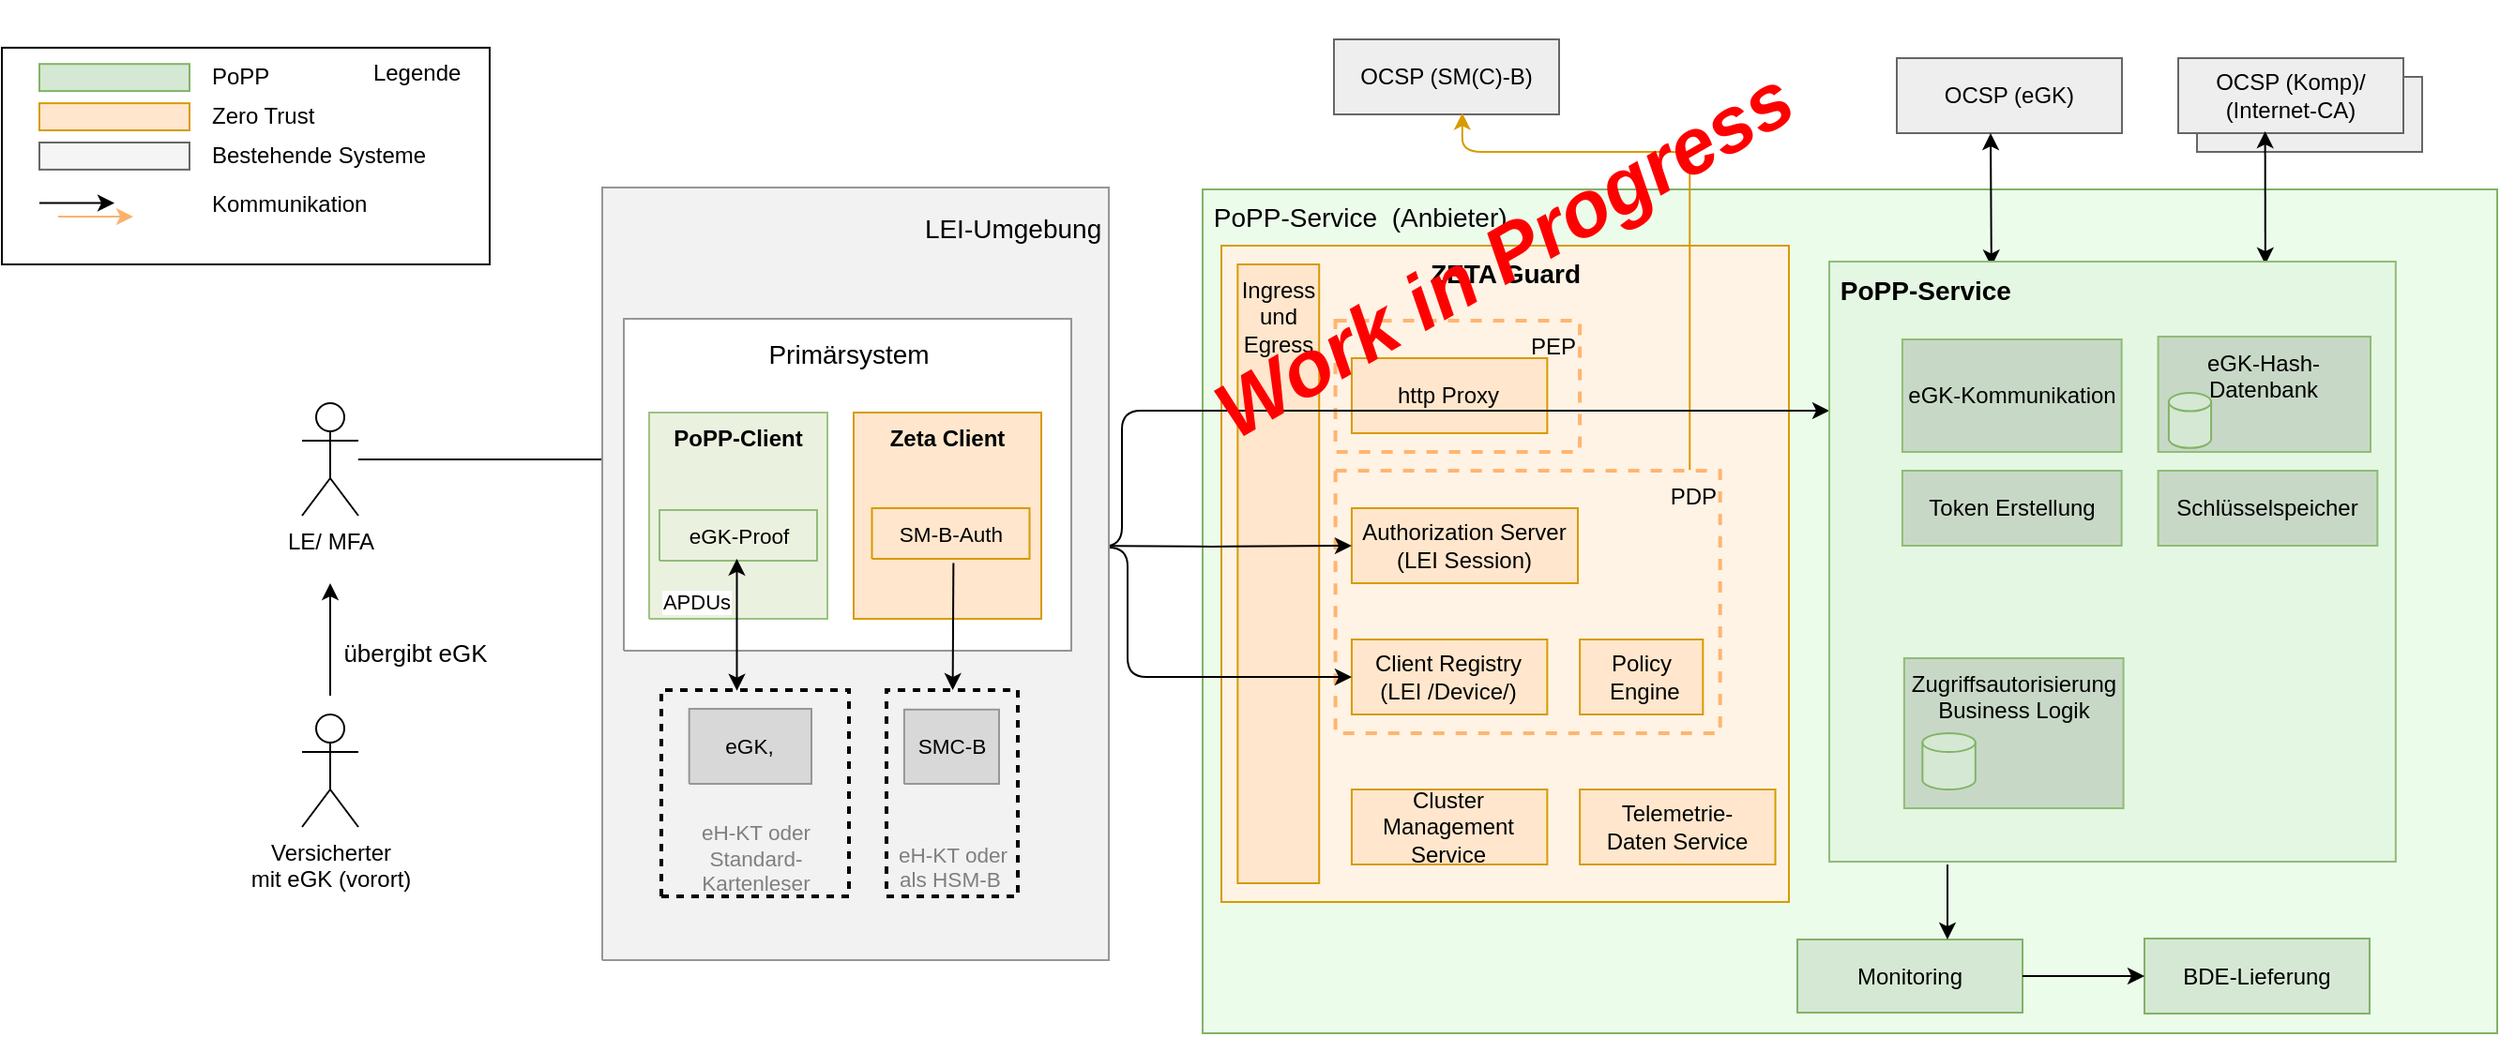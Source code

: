 <mxfile>
    <diagram id="tKPZONu1pbF4-AVGqXGf" name="Page-1">
        <mxGraphModel dx="1696" dy="607" grid="1" gridSize="10" guides="1" tooltips="1" connect="1" arrows="1" fold="1" page="1" pageScale="1" pageWidth="850" pageHeight="1100" math="0" shadow="0">
            <root>
                <mxCell id="0"/>
                <mxCell id="1" parent="0"/>
                <mxCell id="2" value="&lt;div&gt;OCSP (Komp)&lt;/div&gt;" style="rounded=0;whiteSpace=wrap;html=1;fillColor=#eeeeee;strokeColor=#666666;" parent="1" vertex="1">
                    <mxGeometry x="1000" y="60" width="120" height="40" as="geometry"/>
                </mxCell>
                <mxCell id="3" value="&lt;font style=&quot;font-size: 14px;&quot;&gt;&amp;nbsp;PoPP-Service&amp;nbsp; (Anbieter)&lt;/font&gt;" style="rounded=0;whiteSpace=wrap;html=1;fillColor=#ECFCEB;strokeColor=#82b366;align=left;verticalAlign=top;" parent="1" vertex="1">
                    <mxGeometry x="470" y="120" width="690" height="450" as="geometry"/>
                </mxCell>
                <mxCell id="9" value="&lt;div&gt;BDE-Lieferung&lt;/div&gt;" style="rounded=0;whiteSpace=wrap;html=1;fillColor=#d5e8d4;strokeColor=#82b366;" parent="1" vertex="1">
                    <mxGeometry x="972" y="519.5" width="120" height="40" as="geometry"/>
                </mxCell>
                <mxCell id="17" value="" style="group" parent="1" vertex="1" connectable="0">
                    <mxGeometry x="480" y="150" width="330" height="350" as="geometry"/>
                </mxCell>
                <mxCell id="18" value="&lt;b&gt;&lt;font style=&quot;font-size: 14px;&quot;&gt;ZETA Guard&lt;/font&gt;&lt;/b&gt;" style="rounded=0;whiteSpace=wrap;html=1;align=center;verticalAlign=top;fillColor=#fff3e5;strokeColor=#d79b00;" parent="17" vertex="1">
                    <mxGeometry width="302.5" height="350" as="geometry"/>
                </mxCell>
                <mxCell id="19" value="Ingress&lt;div&gt;und&lt;/div&gt;&lt;div&gt;Egress&lt;div&gt;&lt;/div&gt;&lt;/div&gt;" style="rounded=0;whiteSpace=wrap;html=1;fillColor=#ffe6cc;strokeColor=#d79b00;verticalAlign=top;" parent="17" vertex="1">
                    <mxGeometry x="8.684" y="10" width="43.421" height="330" as="geometry"/>
                </mxCell>
                <mxCell id="20" value="PDP" style="rounded=0;whiteSpace=wrap;html=1;fillColor=none;verticalAlign=top;strokeColor=#FFB570;dashed=1;strokeWidth=2;align=right;" parent="17" vertex="1">
                    <mxGeometry x="60.793" y="120" width="205.04" height="140" as="geometry"/>
                </mxCell>
                <mxCell id="21" value="Authorization Server&lt;div&gt;(LEI Session)&lt;/div&gt;" style="rounded=0;whiteSpace=wrap;html=1;fillColor=#ffe6cc;strokeColor=#d79b00;" parent="17" vertex="1">
                    <mxGeometry x="69.47" y="140" width="120.53" height="40" as="geometry"/>
                </mxCell>
                <mxCell id="22" value="Policy&lt;br&gt;&amp;nbsp;Engine" style="rounded=0;whiteSpace=wrap;html=1;fillColor=#ffe6cc;strokeColor=#d79b00;" parent="17" vertex="1">
                    <mxGeometry x="191.052" y="210" width="65.615" height="40" as="geometry"/>
                </mxCell>
                <mxCell id="23" value="Client Registry&lt;div&gt;(LEI /Device/)&lt;/div&gt;" style="rounded=0;whiteSpace=wrap;html=1;fillColor=#ffe6cc;strokeColor=#d79b00;" parent="17" vertex="1">
                    <mxGeometry x="69.474" y="210" width="104.211" height="40" as="geometry"/>
                </mxCell>
                <mxCell id="24" value="Telemetrie-Daten&amp;nbsp;&lt;span style=&quot;background-color: initial;&quot;&gt;Service&lt;/span&gt;" style="rounded=0;whiteSpace=wrap;html=1;fillColor=#ffe6cc;strokeColor=#d79b00;" parent="17" vertex="1">
                    <mxGeometry x="191.053" y="290" width="104.211" height="40" as="geometry"/>
                </mxCell>
                <mxCell id="25" value="Cluster Management&lt;div&gt;Service&lt;/div&gt;" style="rounded=0;whiteSpace=wrap;html=1;fillColor=#ffe6cc;strokeColor=#d79b00;" parent="17" vertex="1">
                    <mxGeometry x="69.474" y="290" width="104.211" height="40" as="geometry"/>
                </mxCell>
                <mxCell id="26" value="PEP" style="rounded=0;whiteSpace=wrap;html=1;fillColor=none;verticalAlign=top;strokeColor=#FFB570;dashed=1;strokeWidth=2;align=right;" parent="17" vertex="1">
                    <mxGeometry x="60.789" y="40" width="130.263" height="70" as="geometry"/>
                </mxCell>
                <mxCell id="27" value="http Proxy" style="rounded=0;whiteSpace=wrap;html=1;fillColor=#ffe6cc;strokeColor=#d79b00;" parent="17" vertex="1">
                    <mxGeometry x="69.474" y="60" width="104.211" height="40" as="geometry"/>
                </mxCell>
                <mxCell id="28" value="&lt;div&gt;Monitoring&lt;/div&gt;" style="rounded=0;whiteSpace=wrap;html=1;fillColor=#d5e8d4;strokeColor=#82b366;" parent="1" vertex="1">
                    <mxGeometry x="787" y="520" width="120" height="39" as="geometry"/>
                </mxCell>
                <mxCell id="54" value="" style="endArrow=classic;html=1;rounded=1;fontFamily=Helvetica;fontSize=14;exitX=1.005;exitY=0.73;exitDx=0;exitDy=0;exitPerimeter=0;edgeStyle=orthogonalEdgeStyle;" parent="1" source="31" target="23" edge="1">
                    <mxGeometry width="50" height="50" relative="1" as="geometry">
                        <mxPoint x="710" y="70" as="sourcePoint"/>
                        <mxPoint x="760" y="20" as="targetPoint"/>
                        <Array as="points">
                            <mxPoint x="400" y="318"/>
                            <mxPoint x="400" y="311"/>
                            <mxPoint x="430" y="311"/>
                            <mxPoint x="430" y="380"/>
                        </Array>
                    </mxGeometry>
                </mxCell>
                <mxCell id="56" value="" style="endArrow=classic;html=1;rounded=1;fontFamily=Helvetica;fontSize=14;edgeStyle=orthogonalEdgeStyle;entryX=0;entryY=0.5;entryDx=0;entryDy=0;" parent="1" target="21" edge="1">
                    <mxGeometry width="50" height="50" relative="1" as="geometry">
                        <mxPoint x="400" y="310" as="sourcePoint"/>
                        <mxPoint x="675.789" y="85.5" as="targetPoint"/>
                    </mxGeometry>
                </mxCell>
                <mxCell id="58" value="" style="edgeStyle=orthogonalEdgeStyle;rounded=0;orthogonalLoop=1;jettySize=auto;html=1;entryX=0;entryY=0.5;entryDx=0;entryDy=0;exitX=1;exitY=0.5;exitDx=0;exitDy=0;fontSize=14;" parent="1" edge="1">
                    <mxGeometry x="-0.077" y="9" relative="1" as="geometry">
                        <mxPoint x="907" y="539.5" as="sourcePoint"/>
                        <mxPoint x="972" y="539.5" as="targetPoint"/>
                        <Array as="points"/>
                        <mxPoint y="-1" as="offset"/>
                    </mxGeometry>
                </mxCell>
                <mxCell id="61" value="&lt;div&gt;OCSP (eGK)&lt;/div&gt;" style="rounded=0;whiteSpace=wrap;html=1;fillColor=#eeeeee;strokeColor=#666666;" parent="1" vertex="1">
                    <mxGeometry x="840" y="50" width="120" height="40" as="geometry"/>
                </mxCell>
                <mxCell id="70" value="" style="endArrow=classic;html=1;rounded=1;fontFamily=Helvetica;fontSize=14;entryX=0.414;entryY=0.994;entryDx=0;entryDy=0;entryPerimeter=0;exitX=0.759;exitY=0.003;exitDx=0;exitDy=0;exitPerimeter=0;startArrow=classic;startFill=1;" parent="1" edge="1">
                    <mxGeometry width="50" height="50" relative="1" as="geometry">
                        <mxPoint x="890.43" y="161.2" as="sourcePoint"/>
                        <mxPoint x="890" y="90.0" as="targetPoint"/>
                    </mxGeometry>
                </mxCell>
                <mxCell id="73" value="" style="group" parent="1" vertex="1" connectable="0">
                    <mxGeometry x="-170" y="30" width="260" height="130" as="geometry"/>
                </mxCell>
                <mxCell id="74" value="&amp;nbsp;Legende&amp;nbsp; &amp;nbsp;&amp;nbsp;" style="rounded=0;whiteSpace=wrap;html=1;align=right;verticalAlign=top;" parent="73" vertex="1">
                    <mxGeometry y="14.444" width="260" height="115.556" as="geometry"/>
                </mxCell>
                <mxCell id="75" value="" style="rounded=0;whiteSpace=wrap;html=1;fillColor=#d5e8d4;strokeColor=#82b366;" parent="73" vertex="1">
                    <mxGeometry x="20" y="23.111" width="80" height="14.444" as="geometry"/>
                </mxCell>
                <mxCell id="76" value="PoPP" style="text;html=1;align=left;verticalAlign=middle;whiteSpace=wrap;rounded=0;" parent="73" vertex="1">
                    <mxGeometry x="110" y="23.111" width="130" height="14.444" as="geometry"/>
                </mxCell>
                <mxCell id="77" value="" style="rounded=0;whiteSpace=wrap;html=1;fillColor=#f5f5f5;strokeColor=#666666;fontColor=#333333;" parent="73" vertex="1">
                    <mxGeometry x="20" y="65" width="80" height="14.444" as="geometry"/>
                </mxCell>
                <mxCell id="78" value="Bestehende Systeme" style="text;html=1;align=left;verticalAlign=middle;whiteSpace=wrap;rounded=0;" parent="73" vertex="1">
                    <mxGeometry x="110" y="65" width="130" height="14.444" as="geometry"/>
                </mxCell>
                <mxCell id="79" style="edgeStyle=orthogonalEdgeStyle;rounded=1;orthogonalLoop=1;jettySize=auto;html=1;curved=0;" parent="73" edge="1">
                    <mxGeometry relative="1" as="geometry">
                        <mxPoint x="20" y="97.291" as="sourcePoint"/>
                        <mxPoint x="60" y="97.291" as="targetPoint"/>
                        <Array as="points">
                            <mxPoint x="40" y="97.5"/>
                            <mxPoint x="40" y="97.5"/>
                        </Array>
                    </mxGeometry>
                </mxCell>
                <mxCell id="80" value="Kommunikation" style="text;html=1;align=left;verticalAlign=middle;whiteSpace=wrap;rounded=0;" parent="73" vertex="1">
                    <mxGeometry x="110" y="90.278" width="120" height="14.444" as="geometry"/>
                </mxCell>
                <mxCell id="83" value="" style="rounded=0;whiteSpace=wrap;html=1;fillColor=#ffe6cc;strokeColor=#d79b00;" parent="73" vertex="1">
                    <mxGeometry x="20" y="44.056" width="80" height="14.444" as="geometry"/>
                </mxCell>
                <mxCell id="84" value="Zero Trust" style="text;html=1;align=left;verticalAlign=middle;whiteSpace=wrap;rounded=0;" parent="73" vertex="1">
                    <mxGeometry x="110" y="44.056" width="130" height="14.444" as="geometry"/>
                </mxCell>
                <mxCell id="sL5bx-2vfq6t79VZnhpz-120" style="edgeStyle=orthogonalEdgeStyle;rounded=1;orthogonalLoop=1;jettySize=auto;html=1;curved=0;strokeColor=light-dark(#FBB26E,#EDEDED);" parent="73" edge="1">
                    <mxGeometry relative="1" as="geometry">
                        <mxPoint x="30" y="104.513" as="sourcePoint"/>
                        <mxPoint x="70" y="104.513" as="targetPoint"/>
                        <Array as="points">
                            <mxPoint x="50" y="104.722"/>
                            <mxPoint x="50" y="104.722"/>
                        </Array>
                    </mxGeometry>
                </mxCell>
                <mxCell id="85" value="" style="endArrow=classic;html=1;rounded=1;fontFamily=Helvetica;fontSize=14;entryX=0.5;entryY=0;entryDx=0;entryDy=0;exitX=0.15;exitY=1;exitDx=0;exitDy=0;exitPerimeter=0;" parent="1" edge="1">
                    <mxGeometry width="50" height="50" relative="1" as="geometry">
                        <mxPoint x="867" y="480" as="sourcePoint"/>
                        <mxPoint x="867" y="520" as="targetPoint"/>
                    </mxGeometry>
                </mxCell>
                <mxCell id="87" value="LE/ MFA" style="shape=umlActor;verticalLabelPosition=bottom;verticalAlign=top;html=1;outlineConnect=0;" parent="1" vertex="1">
                    <mxGeometry x="-10" y="234" width="30" height="60" as="geometry"/>
                </mxCell>
                <mxCell id="88" style="edgeStyle=orthogonalEdgeStyle;rounded=0;orthogonalLoop=1;jettySize=auto;html=1;" parent="1" source="87" target="31" edge="1">
                    <mxGeometry relative="1" as="geometry">
                        <mxPoint x="80" y="280" as="targetPoint"/>
                        <Array as="points">
                            <mxPoint x="120" y="264"/>
                            <mxPoint x="120" y="264"/>
                        </Array>
                    </mxGeometry>
                </mxCell>
                <mxCell id="93" value="" style="edgeStyle=orthogonalEdgeStyle;rounded=0;orthogonalLoop=1;jettySize=auto;html=1;" parent="1" edge="1">
                    <mxGeometry relative="1" as="geometry">
                        <mxPoint x="5" y="390" as="sourcePoint"/>
                        <mxPoint x="5" y="330" as="targetPoint"/>
                    </mxGeometry>
                </mxCell>
                <mxCell id="94" value="&lt;font style=&quot;font-size: 13px;&quot;&gt;übergibt eGK&lt;/font&gt;" style="edgeLabel;html=1;align=center;verticalAlign=middle;resizable=0;points=[];" parent="93" vertex="1" connectable="0">
                    <mxGeometry x="-0.033" relative="1" as="geometry">
                        <mxPoint x="45" y="6" as="offset"/>
                    </mxGeometry>
                </mxCell>
                <mxCell id="95" value="Versicherter&lt;br&gt;mit eGK (vorort)" style="shape=umlActor;verticalLabelPosition=bottom;verticalAlign=top;html=1;outlineConnect=0;" parent="1" vertex="1">
                    <mxGeometry x="-10" y="400" width="30" height="60" as="geometry"/>
                </mxCell>
                <mxCell id="96" value="&lt;div&gt;OCSP (SM(C)-B)&lt;/div&gt;" style="rounded=0;whiteSpace=wrap;html=1;fillColor=#eeeeee;strokeColor=#666666;" parent="1" vertex="1">
                    <mxGeometry x="540" y="40" width="120" height="40" as="geometry"/>
                </mxCell>
                <mxCell id="97" style="rounded=1;orthogonalLoop=1;jettySize=auto;html=1;entryX=0.57;entryY=0.98;entryDx=0;entryDy=0;entryPerimeter=0;edgeStyle=elbowEdgeStyle;elbow=vertical;exitX=0.921;exitY=-0.003;exitDx=0;exitDy=0;exitPerimeter=0;fillColor=#ffe6cc;strokeColor=#d79b00;curved=0;" parent="1" source="20" target="96" edge="1">
                    <mxGeometry relative="1" as="geometry">
                        <Array as="points">
                            <mxPoint x="720" y="100"/>
                        </Array>
                    </mxGeometry>
                </mxCell>
                <mxCell id="98" value="&lt;div&gt;OCSP (Komp)/ (Internet-CA)&lt;/div&gt;" style="rounded=0;whiteSpace=wrap;html=1;fillColor=#eeeeee;strokeColor=#666666;" parent="1" vertex="1">
                    <mxGeometry x="990" y="50" width="120" height="40" as="geometry"/>
                </mxCell>
                <mxCell id="104" value="" style="endArrow=classic;html=1;rounded=1;fontFamily=Helvetica;fontSize=14;entryX=0.414;entryY=0.994;entryDx=0;entryDy=0;entryPerimeter=0;exitX=0.759;exitY=0.003;exitDx=0;exitDy=0;exitPerimeter=0;startArrow=classic;startFill=1;" parent="1" edge="1">
                    <mxGeometry width="50" height="50" relative="1" as="geometry">
                        <mxPoint x="1036.42" y="160.0" as="sourcePoint"/>
                        <mxPoint x="1036.31" y="89.04" as="targetPoint"/>
                    </mxGeometry>
                </mxCell>
                <mxCell id="105" value="" style="endArrow=classic;html=1;rounded=1;fontFamily=Helvetica;fontSize=14;edgeStyle=orthogonalEdgeStyle;exitX=1.001;exitY=0.726;exitDx=0;exitDy=0;exitPerimeter=0;" parent="1" target="108" edge="1">
                    <mxGeometry width="50" height="50" relative="1" as="geometry">
                        <mxPoint x="397.239" y="310.378" as="sourcePoint"/>
                        <mxPoint x="1130" y="238" as="targetPoint"/>
                        <Array as="points">
                            <mxPoint x="427" y="310"/>
                            <mxPoint x="427" y="238"/>
                        </Array>
                    </mxGeometry>
                </mxCell>
                <mxCell id="107" value="" style="group" parent="1" vertex="1" connectable="0">
                    <mxGeometry x="804" y="158.5" width="336" height="341.5" as="geometry"/>
                </mxCell>
                <mxCell id="108" value="&lt;font style=&quot;font-size: 14px;&quot;&gt;&amp;nbsp;&lt;b&gt;PoPP-Service&amp;nbsp;&lt;/b&gt;&lt;/font&gt;" style="rounded=0;whiteSpace=wrap;html=1;strokeColor=#90bc78;fillColor=#E4F7E2;align=left;verticalAlign=top;" parent="107" vertex="1">
                    <mxGeometry width="301.913" height="320" as="geometry"/>
                </mxCell>
                <mxCell id="109" value="eGK-Kommunikation" style="rounded=0;whiteSpace=wrap;html=1;strokeColor=#90bc78;fillColor=#C7D9C6;" parent="107" vertex="1">
                    <mxGeometry x="38.957" y="41.5" width="116.87" height="60" as="geometry"/>
                </mxCell>
                <mxCell id="110" value="" style="group" parent="107" vertex="1" connectable="0">
                    <mxGeometry x="39.93" y="211.5" width="116.87" height="80" as="geometry"/>
                </mxCell>
                <mxCell id="111" value="Zugriffsautorisierung&lt;br&gt;Business Logik" style="rounded=0;whiteSpace=wrap;html=1;strokeColor=#90bc78;fillColor=#c7d9c6;verticalAlign=top;" parent="110" vertex="1">
                    <mxGeometry width="116.87" height="80" as="geometry"/>
                </mxCell>
                <mxCell id="112" value="" style="strokeWidth=1;html=1;shape=mxgraph.flowchart.database;whiteSpace=wrap;fillColor=#d5e8d4;strokeColor=#82b366;" parent="110" vertex="1">
                    <mxGeometry x="9.739" y="40" width="28.243" height="30" as="geometry"/>
                </mxCell>
                <mxCell id="113" value="" style="group" parent="107" vertex="1" connectable="0">
                    <mxGeometry x="175.304" y="40" width="113.188" height="61.5" as="geometry"/>
                </mxCell>
                <mxCell id="114" value="eGK-Hash- Datenbank" style="rounded=0;whiteSpace=wrap;html=1;strokeColor=#90bc78;fillColor=#c7d9c6;verticalAlign=top;" parent="113" vertex="1">
                    <mxGeometry width="113.188" height="61.5" as="geometry"/>
                </mxCell>
                <mxCell id="115" value="" style="strokeWidth=1;html=1;shape=mxgraph.flowchart.database;whiteSpace=wrap;fillColor=#d5e8d4;strokeColor=#82b366;" parent="113" vertex="1">
                    <mxGeometry x="5.658" y="30" width="22.585" height="29.43" as="geometry"/>
                </mxCell>
                <mxCell id="116" value="Token Erstellung" style="rounded=0;whiteSpace=wrap;html=1;strokeColor=#90bc78;fillColor=#c7d9c6;" parent="107" vertex="1">
                    <mxGeometry x="38.957" y="111.5" width="116.87" height="40" as="geometry"/>
                </mxCell>
                <mxCell id="118" value="Schlüsselspeicher" style="rounded=0;whiteSpace=wrap;html=1;strokeColor=#90bc78;fillColor=#c7d9c6;" parent="107" vertex="1">
                    <mxGeometry x="175.304" y="111.5" width="116.87" height="40" as="geometry"/>
                </mxCell>
                <mxCell id="29" value="" style="group;fillColor=#ebf1df;" parent="1" vertex="1" connectable="0">
                    <mxGeometry x="150" y="119" width="270" height="412" as="geometry"/>
                </mxCell>
                <UserObject label="&lt;div style=&quot;&quot;&gt;&lt;p style=&quot;text-align: right; margin: 0px; text-indent: 0px; vertical-align: top; direction: ltr;&quot;&gt;&lt;font style=&quot;color: rgb(0, 0, 0); direction: ltr; letter-spacing: 0px; line-height: 120%; opacity: 1;&quot;&gt;&lt;font style=&quot;font-size: 14px;&quot;&gt;&lt;br&gt;LEI-Umgebung&amp;nbsp;&lt;/font&gt;&lt;br&gt;&lt;/font&gt;&lt;/p&gt;&lt;/div&gt;" tags="Hintergrund" id="30">
                    <mxCell style="verticalAlign=top;align=right;overflow=width;vsdxID=324;fillColor=#f2f2f2;gradientColor=none;shape=stencil(nZBLDoAgDERP0z3SIyjew0SURgSD+Lu9kMZoXLhwN9O+tukAlrNpJg1SzDH4QW/URgNYgZTkjA4UkwJUgGXng+6DX1zLfmoymdXo17xh5zmRJ6Q42BWCfc2oJfdAr+Yv+AP9Cb7OJ3H/2JG1HNGz/84klThPVCc=);strokeWidth=1;spacingTop=-1;spacingBottom=-1;spacingLeft=-1;spacingRight=-1;points=[[0.5,0,0],[1,0.5,0],[0.5,0.5,0],[0.5,0.5,0]];labelBackgroundColor=none;rounded=0;html=1;whiteSpace=wrap;strokeColor=#979595;" parent="29" vertex="1">
                        <mxGeometry width="270" height="412" as="geometry"/>
                    </mxCell>
                </UserObject>
                <UserObject label="&lt;div style=&quot;font-size: 9px;&quot;&gt;&lt;font style=&quot;font-size: 9px; font-family: Arial; color: rgb(0, 0, 0); direction: ltr; letter-spacing: 0px; line-height: 120%; opacity: 1;&quot;&gt;&lt;br&gt;&lt;/font&gt;&lt;/div&gt;&lt;div style=&quot;font-size: 14px;&quot;&gt;&lt;font style=&quot;font-size: 14px; font-family: Arial; color: rgb(0, 0, 0); direction: ltr; letter-spacing: 0px; line-height: 120%; opacity: 1;&quot;&gt;Primärsystem     &lt;br&gt;&lt;/font&gt;&lt;/div&gt;" tags="Hintergrund" id="31">
                    <mxCell style="verticalAlign=top;align=center;overflow=width;vsdxID=168;fillColor=#ffffff;gradientColor=none;shape=stencil(nZBLDoAgDERP0z3SIyjew0SURgSD+Lu9kMZoXLhwN9O+tukAlrNpJg1SzDH4QW/URgNYgZTkjA4UkwJUgGXng+6DX1zLfmoymdXo17xh5zmRJ6Q42BWCfc2oJfdAr+Yv+AP9Cb7OJ3H/2JG1HNGz/84klThPVCc=);strokeWidth=1;spacingTop=-1;spacingBottom=-1;spacingLeft=-1;spacingRight=-1;points=[[0.5,0,0],[1,0.5,0],[0.5,0.5,0],[0.5,0.5,0]];labelBackgroundColor=none;rounded=0;html=1;whiteSpace=wrap;strokeColor=#979595;" parent="29" vertex="1">
                        <mxGeometry x="11.5" y="70" width="238.5" height="177" as="geometry"/>
                    </mxCell>
                </UserObject>
                <UserObject label="&lt;div style=&quot;font-size: 6px;&quot;&gt;&lt;span style=&quot;letter-spacing: 0px; background-color: initial;&quot;&gt;&lt;b&gt;&lt;br&gt;&lt;/b&gt;&lt;/span&gt;&lt;/div&gt;&lt;div style=&quot;&quot;&gt;&lt;span style=&quot;letter-spacing: 0px; background-color: initial;&quot;&gt;&lt;b&gt;PoPP-Client&lt;/b&gt;&lt;/span&gt;&lt;br&gt;&lt;/div&gt;" tags="Hintergrund" id="32">
                    <mxCell style="verticalAlign=top;align=center;overflow=width;vsdxID=327;fillColor=#ebf1df;gradientColor=none;shape=stencil(nZBLDoAgDERP0z3SIyjew0SURgSD+Lu9kMZoXLhwN9O+tukAlrNpJg1SzDH4QW/URgNYgZTkjA4UkwJUgGXng+6DX1zLfmoymdXo17xh5zmRJ6Q42BWCfc2oJfdAr+Yv+AP9Cb7OJ3H/2JG1HNGz/84klThPVCc=);strokeWidth=1;spacingTop=-1;spacingBottom=-1;spacingLeft=-1;spacingRight=-1;points=[[0.5,0,0],[1,0.5,0],[0.5,0.5,0],[0.5,0.5,0]];labelBackgroundColor=none;rounded=0;html=1;whiteSpace=wrap;strokeColor=#9dc282;" parent="29" vertex="1">
                        <mxGeometry x="25" y="120" width="95" height="110" as="geometry"/>
                    </mxCell>
                </UserObject>
                <UserObject label="&lt;div style=&quot;font-size: 1px&quot;&gt;&lt;font style=&quot;font-size:11.29px;font-family:Arial;color:#000000;direction:ltr;letter-spacing:0px;line-height:120%;opacity:1&quot;&gt;eGK-Proof&lt;br&gt;&lt;/font&gt;&lt;/div&gt;" tags="Hintergrund" id="33">
                    <mxCell style="verticalAlign=middle;align=center;overflow=width;vsdxID=326;fillColor=#ebf1df;gradientColor=none;shape=stencil(nZBLDoAgDERP0z3SIyjew0SURgSD+Lu9kMZoXLhwN9O+tukAlrNpJg1SzDH4QW/URgNYgZTkjA4UkwJUgGXng+6DX1zLfmoymdXo17xh5zmRJ6Q42BWCfc2oJfdAr+Yv+AP9Cb7OJ3H/2JG1HNGz/84klThPVCc=);strokeWidth=1;spacingTop=-1;spacingBottom=-1;spacingLeft=-1;spacingRight=-1;points=[[0.5,0,0],[1,0.5,0],[0.5,0.5,0],[0.5,0.5,0]];labelBackgroundColor=none;rounded=0;html=1;whiteSpace=wrap;strokeColor=#90bc78;" parent="29" vertex="1">
                        <mxGeometry x="30.5" y="172" width="84" height="27" as="geometry"/>
                    </mxCell>
                </UserObject>
                <mxCell id="34" parent="29" vertex="1">
                    <mxGeometry x="187.5" y="224" as="geometry"/>
                </mxCell>
                <UserObject label="" tags="Hintergrund" id="35">
                    <mxCell style="vsdxID=351;fillColor=none;gradientColor=none;points=[];labelBackgroundColor=none;rounded=0;strokeColor=none;html=1;whiteSpace=wrap;" parent="29" vertex="1">
                        <mxGeometry x="31.5" y="268" width="110" height="110" as="geometry"/>
                    </mxCell>
                </UserObject>
                <mxCell id="36" value="&lt;div style=&quot;font-size: 1px&quot;&gt;&lt;font style=&quot;font-size:11.29px;font-family:Arial;color:#7f7f7f;direction:ltr;letter-spacing:0px;line-height:120%;opacity:1&quot;&gt;eH-KT oder Standard-Kartenleser&lt;/font&gt;&lt;/div&gt;" style="verticalAlign=bottom;align=center;overflow=width;vsdxID=329;fillColor=#f2f2f2;gradientColor=none;shape=stencil(nZBLDoAgDERP0z3SIyjew0SURgSD+Lu9kMZoXLhwN9O+tukAlrNpJg1SzDH4QW/URgNYgZTkjA4UkwJUgGXng+6DX1zLfmoymdXo17xh5zmRJ6Q42BWCfc2oJfdAr+Yv+AP9Cb7OJ3H/2JG1HNGz/84klThPVCc=);dashed=1;dashPattern=2.00 2.00;strokeWidth=2;spacingTop=-1;spacingBottom=-1;spacingLeft=-1;spacingRight=-1;points=[[0.5,0,0],[1,0.5,0],[0.5,0.5,0],[0.5,0.5,0]];labelBackgroundColor=none;rounded=0;html=1;whiteSpace=wrap;" parent="35" vertex="1">
                    <mxGeometry width="100" height="110" as="geometry"/>
                </mxCell>
                <mxCell id="37" value="&lt;div style=&quot;font-size: 1px&quot;&gt;&lt;font style=&quot;font-size:11.29px;font-family:Arial;color:#000000;direction:ltr;letter-spacing:0px;line-height:120%;opacity:1&quot;&gt;eGK,&lt;br&gt;&lt;/font&gt;&lt;/div&gt;" style="verticalAlign=middle;align=center;overflow=width;vsdxID=219;fillColor=#d8d8d8;gradientColor=none;shape=stencil(nZBLDoAgDERP0z3SIyjew0SURgSD+Lu9kMZoXLhwN9O+tukAlrNpJg1SzDH4QW/URgNYgZTkjA4UkwJUgGXng+6DX1zLfmoymdXo17xh5zmRJ6Q42BWCfc2oJfdAr+Yv+AP9Cb7OJ3H/2JG1HNGz/84klThPVCc=);strokeWidth=1;spacingTop=-1;spacingBottom=-1;spacingLeft=-1;spacingRight=-1;points=[[0.5,0,0],[1,0.5,0],[0.5,0.5,0],[0.5,0.5,0]];labelBackgroundColor=none;rounded=0;html=1;whiteSpace=wrap;strokeColor=#979595;" parent="35" vertex="1">
                    <mxGeometry x="14.84" y="10" width="65.16" height="40" as="geometry"/>
                </mxCell>
                <UserObject label="" tags="Hintergrund" id="38">
                    <mxCell style="vsdxID=351;fillColor=none;gradientColor=none;points=[];labelBackgroundColor=none;rounded=0;strokeColor=none;html=1;whiteSpace=wrap;" parent="29" vertex="1">
                        <mxGeometry x="151.5" y="268" width="70" height="110" as="geometry"/>
                    </mxCell>
                </UserObject>
                <mxCell id="39" value="&lt;div style=&quot;font-size: 1px&quot;&gt;&lt;font style=&quot;font-size:11.29px;font-family:Arial;color:#7f7f7f;direction:ltr;letter-spacing:0px;line-height:120%;opacity:1&quot;&gt;eH-KT oder als HSM-B&amp;nbsp;&lt;/font&gt;&lt;/div&gt;&lt;div style=&quot;font-size: 1px&quot;&gt;&lt;br&gt;&lt;/div&gt;&lt;div style=&quot;font-size: 1px&quot;&gt;&lt;br&gt;&lt;/div&gt;" style="verticalAlign=bottom;align=center;overflow=width;vsdxID=329;fillColor=#f2f2f2;gradientColor=none;shape=stencil(nZBLDoAgDERP0z3SIyjew0SURgSD+Lu9kMZoXLhwN9O+tukAlrNpJg1SzDH4QW/URgNYgZTkjA4UkwJUgGXng+6DX1zLfmoymdXo17xh5zmRJ6Q42BWCfc2oJfdAr+Yv+AP9Cb7OJ3H/2JG1HNGz/84klThPVCc=);dashed=1;dashPattern=2.00 2.00;strokeWidth=2;spacingTop=-1;spacingBottom=-1;spacingLeft=-1;spacingRight=-1;points=[[0.5,0,0],[1,0.5,0],[0.5,0.5,0],[0.5,0.5,0]];labelBackgroundColor=none;rounded=0;html=1;whiteSpace=wrap;" parent="38" vertex="1">
                    <mxGeometry width="70" height="110" as="geometry"/>
                </mxCell>
                <mxCell id="40" value="&lt;div style=&quot;font-size: 1px&quot;&gt;&lt;font style=&quot;font-size:11.29px;font-family:Arial;color:#000000;direction:ltr;letter-spacing:0px;line-height:120%;opacity:1&quot;&gt;SMC-B&lt;br&gt;&lt;/font&gt;&lt;/div&gt;" style="verticalAlign=middle;align=center;overflow=width;vsdxID=219;fillColor=#d8d8d8;gradientColor=none;shape=stencil(nZBLDoAgDERP0z3SIyjew0SURgSD+Lu9kMZoXLhwN9O+tukAlrNpJg1SzDH4QW/URgNYgZTkjA4UkwJUgGXng+6DX1zLfmoymdXo17xh5zmRJ6Q42BWCfc2oJfdAr+Yv+AP9Cb7OJ3H/2JG1HNGz/84klThPVCc=);strokeWidth=1;spacingTop=-1;spacingBottom=-1;spacingLeft=-1;spacingRight=-1;points=[[0.5,0,0],[1,0.5,0],[0.5,0.5,0],[0.5,0.5,0]];labelBackgroundColor=none;rounded=0;html=1;whiteSpace=wrap;strokeColor=#979595;" parent="38" vertex="1">
                    <mxGeometry x="9.44" y="10.38" width="50.56" height="39.62" as="geometry"/>
                </mxCell>
                <mxCell id="41" value="" style="endArrow=classic;html=1;rounded=0;exitX=0.491;exitY=0.961;exitDx=0;exitDy=0;exitPerimeter=0;entryX=0.366;entryY=0.003;entryDx=0;entryDy=0;entryPerimeter=0;startArrow=classic;startFill=1;" parent="29" source="33" target="35" edge="1">
                    <mxGeometry width="50" height="50" relative="1" as="geometry">
                        <mxPoint x="-124.5" y="178" as="sourcePoint"/>
                        <mxPoint x="35.5" y="268" as="targetPoint"/>
                    </mxGeometry>
                </mxCell>
                <mxCell id="42" value="APDUs" style="edgeLabel;html=1;align=center;verticalAlign=middle;resizable=0;points=[];" parent="41" vertex="1" connectable="0">
                    <mxGeometry x="0.206" y="-3" relative="1" as="geometry">
                        <mxPoint x="-19" y="-20" as="offset"/>
                    </mxGeometry>
                </mxCell>
                <mxCell id="43" value="&lt;b&gt;Zeta Client&lt;/b&gt;" style="rounded=0;whiteSpace=wrap;html=1;fillColor=#ffe6cc;strokeColor=#d79b00;verticalAlign=top;" parent="29" vertex="1">
                    <mxGeometry x="134" y="120" width="100" height="110" as="geometry"/>
                </mxCell>
                <mxCell id="44" value="" style="endArrow=classic;html=1;exitX=0.517;exitY=1.085;exitDx=0;exitDy=0;exitPerimeter=0;rounded=0;" parent="29" source="45" target="39" edge="1">
                    <mxGeometry width="50" height="50" relative="1" as="geometry">
                        <mxPoint x="228.5" y="160" as="sourcePoint"/>
                        <mxPoint x="371.5" y="140" as="targetPoint"/>
                    </mxGeometry>
                </mxCell>
                <UserObject label="&lt;div style=&quot;font-size: 1px&quot;&gt;&lt;font style=&quot;font-size:11.29px;font-family:Arial;color:#000000;direction:ltr;letter-spacing:0px;line-height:120%;opacity:1&quot;&gt;SM-B-Auth&lt;br&gt;&lt;/font&gt;&lt;/div&gt;" tags="Hintergrund" id="45">
                    <mxCell style="verticalAlign=middle;align=center;overflow=width;vsdxID=326;fillColor=#ffe6cc;shape=stencil(nZBLDoAgDERP0z3SIyjew0SURgSD+Lu9kMZoXLhwN9O+tukAlrNpJg1SzDH4QW/URgNYgZTkjA4UkwJUgGXng+6DX1zLfmoymdXo17xh5zmRJ6Q42BWCfc2oJfdAr+Yv+AP9Cb7OJ3H/2JG1HNGz/84klThPVCc=);strokeWidth=1;spacingTop=-1;spacingBottom=-1;spacingLeft=-1;spacingRight=-1;points=[[0.5,0,0],[1,0.5,0],[0.5,0.5,0],[0.5,0.5,0]];labelBackgroundColor=none;rounded=0;html=1;whiteSpace=wrap;strokeColor=#d79b00;" parent="29" vertex="1">
                        <mxGeometry x="143.75" y="171" width="84" height="27" as="geometry"/>
                    </mxCell>
                </UserObject>
                <mxCell id="Qab7Join9ll70bqn1-yY-118" value="&lt;b&gt;&lt;i&gt;&lt;font style=&quot;font-size: 42px; color: rgb(255, 0, 0);&quot;&gt;Work in Progress&lt;/font&gt;&lt;/i&gt;&lt;/b&gt;" style="text;html=1;align=center;verticalAlign=middle;whiteSpace=wrap;rounded=0;rotation=-30;" parent="1" vertex="1">
                    <mxGeometry x="386.25" y="140" width="490" height="30" as="geometry"/>
                </mxCell>
            </root>
        </mxGraphModel>
    </diagram>
</mxfile>